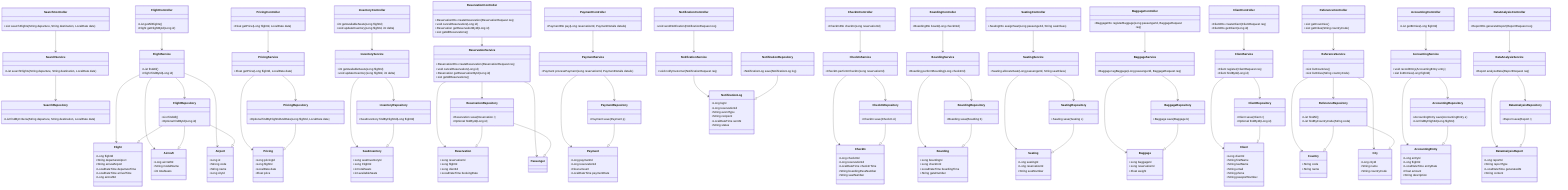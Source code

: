 classDiagram
    %% Search Service
    class SearchController {
        +List<Flight> searchFlights(String departure, String destination, LocalDate date)
    }
    class SearchService {
        +List<Flight> searchFlights(String departure, String destination, LocalDate date)
    }
    class SearchRepository {
        +List<Flight> findByCriteria(String departure, String destination, LocalDate date)
    }
    SearchController --> SearchService
    SearchService --> SearchRepository

    %% Flight Service
    class FlightController {
        +List<Flight> getAllFlights()
        +Flight getFlightById(Long id)
    }
    class FlightService {
        +List<Flight> findAll()
        +Flight findById(Long id)
    }
    class FlightRepository {
        +List<Flight> findAll()
        +Optional<Flight> findById(Long id)
    }
    FlightController --> FlightService
    FlightService --> FlightRepository

    %% Pricing Service
    class PricingController {
        +Float getPrice(Long flightId, LocalDate date)
    }
    class PricingService {
        +Float getPrice(Long flightId, LocalDate date)
    }
    class PricingRepository {
        +Optional<Pricing> findByFlightIdAndDate(Long flightId, LocalDate date)
    }
    PricingController --> PricingService
    PricingService --> PricingRepository

    %% Inventory Service
    class InventoryController {
        +int getAvailableSeats(Long flightId)
        +void updateInventory(Long flightId, int delta)
    }
    class InventoryService {
        +int getAvailableSeats(Long flightId)
        +void updateInventory(Long flightId, int delta)
    }
    class InventoryRepository {
        +SeatInventory findByFlightId(Long flightId)
    }
    InventoryController --> InventoryService
    InventoryService --> InventoryRepository

    %% Reservation Service
    class ReservationController {
        +ReservationDto createReservation(ReservationRequest req)
        +void cancelReservation(Long id)
        +Reservation getReservationById(Long id)
        +List<Reservation> getAllReservations()
    }
    class ReservationService {
        +ReservationDto createReservation(ReservationRequest req)
        +void cancelReservation(Long id)
        +Reservation getReservationById(Long id)
        +List<Reservation> getAllReservations()
    }
    class ReservationRepository {
        +Reservation save(Reservation r)
        +Optional<Reservation> findById(Long id)
    }
    ReservationController --> ReservationService
    ReservationService --> ReservationRepository

    %% Payment Service
    class PaymentController {
        +PaymentDto pay(Long reservationId, PaymentDetails details)
    }
    class PaymentService {
        +Payment processPayment(Long reservationId, PaymentDetails details)
    }
    class PaymentRepository {
        +Payment save(Payment p)
    }
    PaymentController --> PaymentService
    PaymentService --> PaymentRepository

    %% Check-in Service
    class CheckInController {
        +CheckInDto checkIn(Long reservationId)
    }
    class CheckInService {
        +CheckIn performCheckIn(Long reservationId)
    }
    class CheckInRepository {
        +CheckIn save(CheckIn ci)
    }
    CheckInController --> CheckInService
    CheckInService --> CheckInRepository

    %% Boarding Service
    class BoardingController {
        +BoardingDto board(Long checkInId)
    }
    class BoardingService {
        +Boarding performBoarding(Long checkInId)
    }
    class BoardingRepository {
        +Boarding save(Boarding b)
    }
    BoardingController --> BoardingService
    BoardingService --> BoardingRepository

    %% Seating Service
    class SeatingController {
        +SeatingDto assignSeat(Long passengerId, String seatClass)
    }
    class SeatingService {
        +Seating allocateSeat(Long passengerId, String seatClass)
    }
    class SeatingRepository {
        +Seating save(Seating s)
    }
    SeatingController --> SeatingService
    SeatingService --> SeatingRepository

    %% Baggage Service
    class BaggageController {
        +BaggageDto registerBaggage(Long passengerId, BaggageRequest req)
    }
    class BaggageService {
        +Baggage tagBaggage(Long passengerId, BaggageRequest req)
    }
    class BaggageRepository {
        +Baggage save(Baggage b)
    }
    BaggageController --> BaggageService
    BaggageService --> BaggageRepository

    %% Client Service
    class ClientController {
        +ClientDto createClient(ClientRequest req)
        +ClientDto getClient(Long id)
    }
    class ClientService {
        +Client register(ClientRequest req)
        +Client findById(Long id)
    }
    class ClientRepository {
        +Client save(Client c)
        +Optional<Client> findById(Long id)
    }
    ClientController --> ClientService
    ClientService --> ClientRepository

    %% Reference Data Service
    class ReferenceController {
        +List<Country> getCountries()
        +List<City> getCities(String countryCode)
    }
    class ReferenceService {
        +List<Country> listCountries()
        +List<City> listCities(String countryCode)
    }
    class ReferenceRepository {
        +List<Country> findAll()
        +List<City> findByCountryCode(String code)
    }
    ReferenceController --> ReferenceService
    ReferenceService --> ReferenceRepository

    %% Accounting Service
    class AccountingController {
        +List<AccountingEntry> getEntries(Long flightId)
    }
    class AccountingService {
        +void recordEntry(AccountingEntry entry)
        +List<AccountingEntry> listEntries(Long flightId)
    }
    class AccountingRepository {
        +AccountingEntry save(AccountingEntry e)
        +List<AccountingEntry> findByFlightId(Long flightId)
    }
    AccountingController --> AccountingService
    AccountingService --> AccountingRepository

    %% Data Analysis Service
    class DataAnalysisController {
        +ReportDto generateReport(ReportRequest req)
    }
    class DataAnalysisService {
        +Report analyzeData(ReportRequest req)
    }
    class DataAnalysisRepository {
        +Report save(Report r)
    }
    DataAnalysisController --> DataAnalysisService
    DataAnalysisService --> DataAnalysisRepository

    %% Notification Service
    class NotificationController {
        +void sendNotification(NotificationRequest req)
    }
    class NotificationService {
        +void notifyCustomer(NotificationRequest req)
    }
    class NotificationRepository {
        +NotificationLog save(NotificationLog log)
    }
    NotificationController --> NotificationService

    %% Entities
    class Flight {
        +Long flightId
        +String departureAirport
        +String arrivalAirport
        +LocalDateTime departureTime
        +LocalDateTime arrivalTime
        +Long aircraftId
    }

    class Aircraft {
        +Long aircraftId
	+String modelName
        +int totalSeats
    }
    
    class Pricing {
        +Long pricingId
        +Long flightId
	    +LocalDate date
        +Float price
    }
    class SeatInventory {
        +Long seatInventoryId
        +Long FlightId
        +int totalSeats
        +int availableSeats
    }
    class Reservation {
        +Long reservationId
        +Long flightId
        +Long clientId
        +LocalDateTime bookingDate
    }
    class Payment {
        +Long paymentId
        +Long reservationId
        +Float amount
        +LocalDateTime paymentDate
    }
    class CheckIn {
        +Long checkInId
        +Long reservationId
        +LocalDateTime checkInTime
        +String boardingPassNumber
        +String seatNumber
    }
    class Boarding {
        +Long boardingId
        +Long checkInId
        +LocalDateTime boardingTime
        +String gateNumber
    }
    class Seating {
        +Long seatingId
        +Long reservationId
        +String seatNumber
    }
    class Baggage {
        +Long baggageId
        +Long reservationId
        +Float weight
    }
    class Client {
        +Long clientId
        +String firstName
        +String lastName
        +String email
        +String phone
        +String passportNumber
    }
    class Country {
        +String code
        +String name
    }
    class City {
        +Long cityId
        +String name
        +String countryCode
    }
    class Airport {
        +Long id
        +Strong code
        +String name
        +Long cityId
    }
    class AccountingEntry {
        +Long entryId
        +Long flightId
        +LocalDateTime entryDate
        +Float amount
        +String description
    }
    class DataAnalysisReport {
        +Long reportId
        +String reportType
        +LocalDateTime generatedAt
        +String content
    }
    class NotificationLog {
        +Long logId
        +Long reservationId
        +String eventType
        +String recipient
        +LocalDateTime sentAt
        +String status
    }

    %% Link Entities to Services
    FlightService --> Flight
    FlightRepository --|> Flight
    FlightService --> Aircraft
    FlightRepository --|> Aircraft
    FlightService --> Airport
    FlightRepository --|> Airport

    PricingService --> Pricing
    PricingRepository --|> Pricing

    InventoryService --> SeatInventory
    InventoryRepository --|> SeatInventory

    ReservationService --> Reservation
    ReservationRepository --|> Reservation

    ReservationService --> Passenger
    ReservationRepository --|> Passenger

    PaymentService --> Payment
    PaymentRepository --|> Payment

    CheckInService --> CheckIn
    CheckInRepository --|> CheckIn

    BoardingService --> Boarding
    BoardingRepository --|> Boarding

    SeatingService --> Seating
    SeatingRepository --|> Seating

    BaggageService --> Baggage
    BaggageRepository --|> Baggage

    ClientService --> Client
    ClientRepository --|> Client

    ReferenceService --> Country
    ReferenceService --> City
    ReferenceRepository --|> Country
    ReferenceRepository --|> City

    AccountingService --> AccountingEntry
    AccountingRepository --|> AccountingEntry

    DataAnalysisService --> DataAnalysisReport
    DataAnalysisRepository --|> DataAnalysisReport

    NotificationService --> NotificationLog
    NotificationRepository --|> NotificationLog